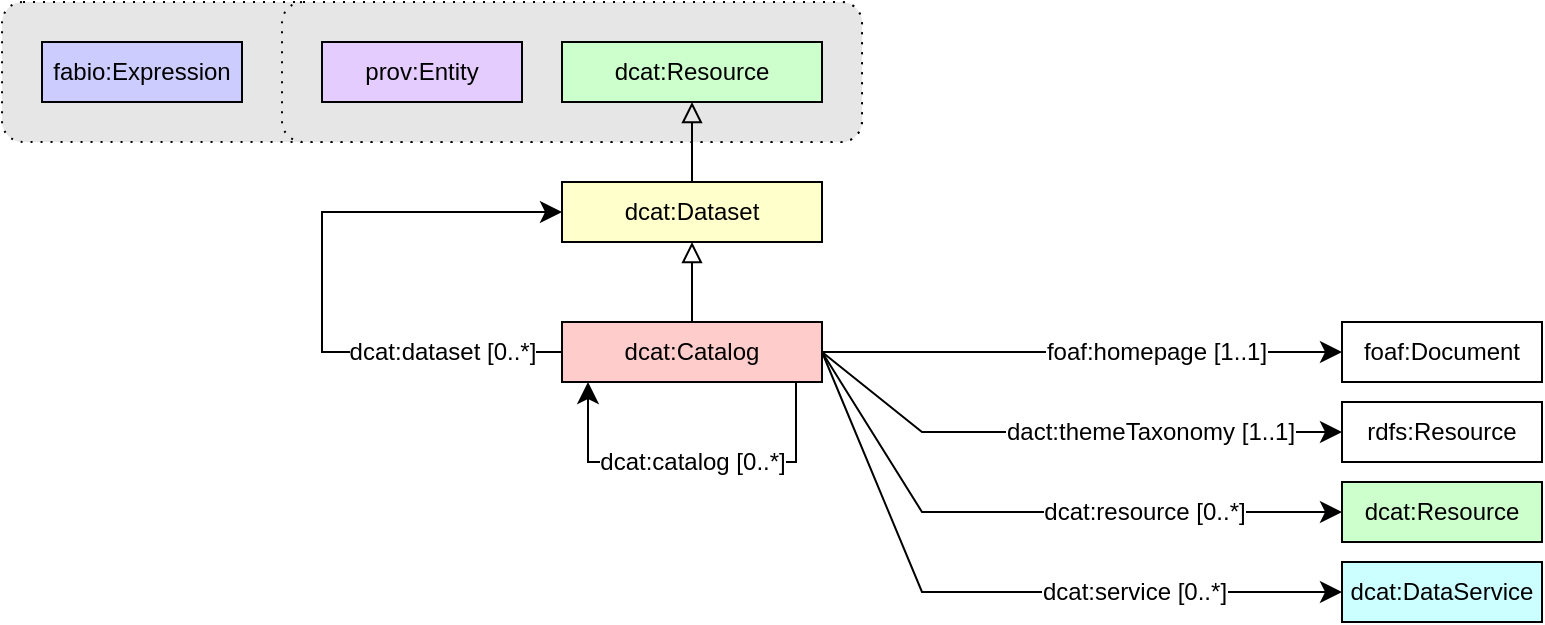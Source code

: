 <mxfile version="26.0.9">
  <diagram name="Page-1" id="--DOV0RG8Ej1QMjdcnZa">
    <mxGraphModel dx="2261" dy="884" grid="1" gridSize="10" guides="1" tooltips="1" connect="1" arrows="1" fold="1" page="1" pageScale="1" pageWidth="827" pageHeight="1169" math="0" shadow="0">
      <root>
        <mxCell id="0" />
        <mxCell id="1" parent="0" />
        <mxCell id="fvbagBZ8iALMzKfYEMuw-1" value="" style="endArrow=classic;html=1;exitX=1;exitY=0.5;exitDx=0;exitDy=0;entryX=0;entryY=0.5;entryDx=0;entryDy=0;endSize=8;arcSize=0;rounded=0;" parent="1" source="fvbagBZ8iALMzKfYEMuw-26" target="fvbagBZ8iALMzKfYEMuw-7" edge="1">
          <mxGeometry width="50" height="50" relative="1" as="geometry">
            <mxPoint x="240" y="365" as="sourcePoint" />
            <mxPoint x="429" y="375" as="targetPoint" />
          </mxGeometry>
        </mxCell>
        <mxCell id="fvbagBZ8iALMzKfYEMuw-2" value="&lt;div&gt;foaf:homepage [1..1]&lt;/div&gt;" style="text;html=1;align=center;verticalAlign=middle;resizable=0;points=[];labelBackgroundColor=#ffffff;" parent="fvbagBZ8iALMzKfYEMuw-1" vertex="1" connectable="0">
          <mxGeometry x="-0.127" relative="1" as="geometry">
            <mxPoint x="53" as="offset" />
          </mxGeometry>
        </mxCell>
        <mxCell id="fvbagBZ8iALMzKfYEMuw-3" value="" style="endArrow=classic;html=1;exitX=1;exitY=0.5;exitDx=0;exitDy=0;entryX=0;entryY=0.5;entryDx=0;entryDy=0;endSize=8;arcSize=0;rounded=0;" parent="1" source="fvbagBZ8iALMzKfYEMuw-26" target="fvbagBZ8iALMzKfYEMuw-8" edge="1">
          <mxGeometry width="50" height="50" relative="1" as="geometry">
            <mxPoint x="240" y="365" as="sourcePoint" />
            <mxPoint x="530" y="425" as="targetPoint" />
            <Array as="points">
              <mxPoint x="320" y="405" />
            </Array>
          </mxGeometry>
        </mxCell>
        <mxCell id="fvbagBZ8iALMzKfYEMuw-4" value="&lt;div&gt;dact:themeTaxonomy [1..1]&lt;/div&gt;" style="text;html=1;align=center;verticalAlign=middle;resizable=0;points=[];labelBackgroundColor=#ffffff;" parent="fvbagBZ8iALMzKfYEMuw-3" vertex="1" connectable="0">
          <mxGeometry x="-0.127" relative="1" as="geometry">
            <mxPoint x="58" as="offset" />
          </mxGeometry>
        </mxCell>
        <mxCell id="fvbagBZ8iALMzKfYEMuw-5" value="" style="endArrow=classic;html=1;exitX=1;exitY=0.5;exitDx=0;exitDy=0;endSize=8;arcSize=0;rounded=0;entryX=0;entryY=0.5;entryDx=0;entryDy=0;" parent="1" source="fvbagBZ8iALMzKfYEMuw-26" target="fvbagBZ8iALMzKfYEMuw-18" edge="1">
          <mxGeometry width="50" height="50" relative="1" as="geometry">
            <mxPoint x="240" y="365" as="sourcePoint" />
            <mxPoint x="530" y="505" as="targetPoint" />
            <Array as="points">
              <mxPoint x="320" y="445" />
            </Array>
          </mxGeometry>
        </mxCell>
        <mxCell id="fvbagBZ8iALMzKfYEMuw-6" value="&lt;div&gt;dcat:resource [0..*]&lt;/div&gt;" style="text;html=1;align=center;verticalAlign=middle;resizable=0;points=[];labelBackgroundColor=#ffffff;" parent="fvbagBZ8iALMzKfYEMuw-5" vertex="1" connectable="0">
          <mxGeometry x="-0.127" relative="1" as="geometry">
            <mxPoint x="72" as="offset" />
          </mxGeometry>
        </mxCell>
        <mxCell id="fvbagBZ8iALMzKfYEMuw-7" value="foaf:Document" style="rounded=0;whiteSpace=wrap;html=1;snapToPoint=1;points=[[0.1,0],[0.2,0],[0.3,0],[0.4,0],[0.5,0],[0.6,0],[0.7,0],[0.8,0],[0.9,0],[0,0.1],[0,0.3],[0,0.5],[0,0.7],[0,0.9],[0.1,1],[0.2,1],[0.3,1],[0.4,1],[0.5,1],[0.6,1],[0.7,1],[0.8,1],[0.9,1],[1,0.1],[1,0.3],[1,0.5],[1,0.7],[1,0.9]];" parent="1" vertex="1">
          <mxGeometry x="530" y="350" width="100" height="30" as="geometry" />
        </mxCell>
        <mxCell id="fvbagBZ8iALMzKfYEMuw-8" value="rdfs:Resource" style="rounded=0;whiteSpace=wrap;html=1;snapToPoint=1;points=[[0.1,0],[0.2,0],[0.3,0],[0.4,0],[0.5,0],[0.6,0],[0.7,0],[0.8,0],[0.9,0],[0,0.1],[0,0.3],[0,0.5],[0,0.7],[0,0.9],[0.1,1],[0.2,1],[0.3,1],[0.4,1],[0.5,1],[0.6,1],[0.7,1],[0.8,1],[0.9,1],[1,0.1],[1,0.3],[1,0.5],[1,0.7],[1,0.9]];" parent="1" vertex="1">
          <mxGeometry x="530" y="390" width="100" height="30" as="geometry" />
        </mxCell>
        <mxCell id="fvbagBZ8iALMzKfYEMuw-9" value="" style="endArrow=classic;html=1;exitX=0;exitY=0.5;exitDx=0;exitDy=0;entryX=0;entryY=0.5;entryDx=0;entryDy=0;endSize=8;arcSize=0;rounded=0;" parent="1" source="fvbagBZ8iALMzKfYEMuw-26" target="fvbagBZ8iALMzKfYEMuw-17" edge="1">
          <mxGeometry width="50" height="50" relative="1" as="geometry">
            <mxPoint x="240" y="365" as="sourcePoint" />
            <mxPoint x="439" y="575" as="targetPoint" />
            <Array as="points">
              <mxPoint x="20" y="365" />
              <mxPoint x="20" y="295" />
            </Array>
          </mxGeometry>
        </mxCell>
        <mxCell id="fvbagBZ8iALMzKfYEMuw-10" value="&lt;div&gt;dcat:dataset [0..*]&lt;/div&gt;" style="text;html=1;align=center;verticalAlign=middle;resizable=0;points=[];labelBackgroundColor=#ffffff;" parent="fvbagBZ8iALMzKfYEMuw-9" vertex="1" connectable="0">
          <mxGeometry x="-0.127" relative="1" as="geometry">
            <mxPoint x="60" y="15" as="offset" />
          </mxGeometry>
        </mxCell>
        <mxCell id="fvbagBZ8iALMzKfYEMuw-12" value="" style="endArrow=classic;html=1;exitX=1;exitY=0.5;exitDx=0;exitDy=0;entryX=0;entryY=0.5;entryDx=0;entryDy=0;endSize=8;arcSize=0;rounded=0;" parent="1" source="fvbagBZ8iALMzKfYEMuw-26" target="fvbagBZ8iALMzKfYEMuw-14" edge="1">
          <mxGeometry width="50" height="50" relative="1" as="geometry">
            <mxPoint x="240" y="365" as="sourcePoint" />
            <mxPoint x="439" y="690" as="targetPoint" />
            <Array as="points">
              <mxPoint x="320" y="485" />
            </Array>
          </mxGeometry>
        </mxCell>
        <mxCell id="fvbagBZ8iALMzKfYEMuw-13" value="&lt;div&gt;dcat:service [0..*]&lt;/div&gt;" style="text;html=1;align=center;verticalAlign=middle;resizable=0;points=[];labelBackgroundColor=#ffffff;" parent="fvbagBZ8iALMzKfYEMuw-12" vertex="1" connectable="0">
          <mxGeometry x="-0.127" relative="1" as="geometry">
            <mxPoint x="87" as="offset" />
          </mxGeometry>
        </mxCell>
        <mxCell id="fvbagBZ8iALMzKfYEMuw-14" value="dcat:DataService" style="rounded=0;whiteSpace=wrap;html=1;snapToPoint=1;points=[[0.1,0],[0.2,0],[0.3,0],[0.4,0],[0.5,0],[0.6,0],[0.7,0],[0.8,0],[0.9,0],[0,0.1],[0,0.3],[0,0.5],[0,0.7],[0,0.9],[0.1,1],[0.2,1],[0.3,1],[0.4,1],[0.5,1],[0.6,1],[0.7,1],[0.8,1],[0.9,1],[1,0.1],[1,0.3],[1,0.5],[1,0.7],[1,0.9]];fillColor=#CCFFFF;" parent="1" vertex="1">
          <mxGeometry x="530" y="470" width="100" height="30" as="geometry" />
        </mxCell>
        <mxCell id="fvbagBZ8iALMzKfYEMuw-18" value="dcat:Resource" style="rounded=0;whiteSpace=wrap;html=1;snapToPoint=1;points=[[0.1,0],[0.2,0],[0.3,0],[0.4,0],[0.5,0],[0.6,0],[0.7,0],[0.8,0],[0.9,0],[0,0.1],[0,0.3],[0,0.5],[0,0.7],[0,0.9],[0.1,1],[0.2,1],[0.3,1],[0.4,1],[0.5,1],[0.6,1],[0.7,1],[0.8,1],[0.9,1],[1,0.1],[1,0.3],[1,0.5],[1,0.7],[1,0.9]];fillColor=#CCFFCC;" parent="1" vertex="1">
          <mxGeometry x="530" y="430" width="100" height="30" as="geometry" />
        </mxCell>
        <mxCell id="fvbagBZ8iALMzKfYEMuw-19" value="" style="rounded=1;whiteSpace=wrap;html=1;snapToPoint=1;points=[[0.1,0],[0.2,0],[0.3,0],[0.4,0],[0.5,0],[0.6,0],[0.7,0],[0.8,0],[0.9,0],[0,0.1],[0,0.3],[0,0.5],[0,0.7],[0,0.9],[0.1,1],[0.2,1],[0.3,1],[0.4,1],[0.5,1],[0.6,1],[0.7,1],[0.8,1],[0.9,1],[1,0.1],[1,0.3],[1,0.5],[1,0.7],[1,0.9]];fillColor=#E6E6E6;dashed=1;dashPattern=1 4;" parent="1" vertex="1">
          <mxGeometry x="-140" y="190" width="430" height="70" as="geometry" />
        </mxCell>
        <mxCell id="fvbagBZ8iALMzKfYEMuw-20" value="" style="rounded=1;whiteSpace=wrap;html=1;snapToPoint=1;points=[[0.1,0],[0.2,0],[0.3,0],[0.4,0],[0.5,0],[0.6,0],[0.7,0],[0.8,0],[0.9,0],[0,0.1],[0,0.3],[0,0.5],[0,0.7],[0,0.9],[0.1,1],[0.2,1],[0.3,1],[0.4,1],[0.5,1],[0.6,1],[0.7,1],[0.8,1],[0.9,1],[1,0.1],[1,0.3],[1,0.5],[1,0.7],[1,0.9]];fillColor=#E6E6E6;dashed=1;dashPattern=1 4;" parent="1" vertex="1">
          <mxGeometry y="190" width="290" height="70" as="geometry" />
        </mxCell>
        <mxCell id="fvbagBZ8iALMzKfYEMuw-21" value="prov:Entity" style="rounded=0;whiteSpace=wrap;html=1;snapToPoint=1;points=[[0.1,0],[0.2,0],[0.3,0],[0.4,0],[0.5,0],[0.6,0],[0.7,0],[0.8,0],[0.9,0],[0,0.1],[0,0.3],[0,0.5],[0,0.7],[0,0.9],[0.1,1],[0.2,1],[0.3,1],[0.4,1],[0.5,1],[0.6,1],[0.7,1],[0.8,1],[0.9,1],[1,0.1],[1,0.3],[1,0.5],[1,0.7],[1,0.9]];fillColor=#E5CCFF;" parent="1" vertex="1">
          <mxGeometry x="20" y="210" width="100" height="30" as="geometry" />
        </mxCell>
        <mxCell id="fvbagBZ8iALMzKfYEMuw-22" value="fabio:Expression" style="rounded=0;whiteSpace=wrap;html=1;snapToPoint=1;points=[[0.1,0],[0.2,0],[0.3,0],[0.4,0],[0.5,0],[0.6,0],[0.7,0],[0.8,0],[0.9,0],[0,0.1],[0,0.3],[0,0.5],[0,0.7],[0,0.9],[0.1,1],[0.2,1],[0.3,1],[0.4,1],[0.5,1],[0.6,1],[0.7,1],[0.8,1],[0.9,1],[1,0.1],[1,0.3],[1,0.5],[1,0.7],[1,0.9]];fillColor=#CCCCFF;" parent="1" vertex="1">
          <mxGeometry x="-120" y="210" width="100" height="30" as="geometry" />
        </mxCell>
        <mxCell id="fvbagBZ8iALMzKfYEMuw-23" value="dcat:Resource" style="rounded=0;whiteSpace=wrap;html=1;snapToPoint=1;points=[[0.1,0],[0.2,0],[0.3,0],[0.4,0],[0.5,0],[0.6,0],[0.7,0],[0.8,0],[0.9,0],[0,0.1],[0,0.3],[0,0.5],[0,0.7],[0,0.9],[0.1,1],[0.2,1],[0.3,1],[0.4,1],[0.5,1],[0.6,1],[0.7,1],[0.8,1],[0.9,1],[1,0.1],[1,0.3],[1,0.5],[1,0.7],[1,0.9]];fillColor=#CCFFCC;" parent="1" vertex="1">
          <mxGeometry x="140" y="210" width="130" height="30" as="geometry" />
        </mxCell>
        <mxCell id="fvbagBZ8iALMzKfYEMuw-24" value="" style="endArrow=block;html=1;fontColor=#000099;exitX=0.5;exitY=0;exitDx=0;exitDy=0;endFill=0;entryX=0.5;entryY=1;entryDx=0;entryDy=0;endSize=8;arcSize=0;rounded=0;" parent="1" source="fvbagBZ8iALMzKfYEMuw-17" target="fvbagBZ8iALMzKfYEMuw-23" edge="1">
          <mxGeometry width="50" height="50" relative="1" as="geometry">
            <mxPoint x="-80" y="415" as="sourcePoint" />
            <mxPoint x="-80" y="335" as="targetPoint" />
            <Array as="points" />
          </mxGeometry>
        </mxCell>
        <mxCell id="fvbagBZ8iALMzKfYEMuw-17" value="dcat:Dataset" style="rounded=0;whiteSpace=wrap;html=1;snapToPoint=1;points=[[0.1,0],[0.2,0],[0.3,0],[0.4,0],[0.5,0],[0.6,0],[0.7,0],[0.8,0],[0.9,0],[0,0.1],[0,0.3],[0,0.5],[0,0.7],[0,0.9],[0.1,1],[0.2,1],[0.3,1],[0.4,1],[0.5,1],[0.6,1],[0.7,1],[0.8,1],[0.9,1],[1,0.1],[1,0.3],[1,0.5],[1,0.7],[1,0.9]];fillColor=#FFFFCC;" parent="1" vertex="1">
          <mxGeometry x="140" y="280" width="130" height="30" as="geometry" />
        </mxCell>
        <mxCell id="fvbagBZ8iALMzKfYEMuw-25" value="" style="endArrow=block;html=1;fontColor=#000099;exitX=0.5;exitY=0;exitDx=0;exitDy=0;endFill=0;entryX=0.5;entryY=1;entryDx=0;entryDy=0;endSize=8;arcSize=0;rounded=0;" parent="1" source="fvbagBZ8iALMzKfYEMuw-26" target="fvbagBZ8iALMzKfYEMuw-17" edge="1">
          <mxGeometry width="50" height="50" relative="1" as="geometry">
            <mxPoint x="-80" y="485" as="sourcePoint" />
            <mxPoint x="135" y="310" as="targetPoint" />
            <Array as="points" />
          </mxGeometry>
        </mxCell>
        <mxCell id="fvbagBZ8iALMzKfYEMuw-26" value="dcat:Catalog" style="rounded=0;whiteSpace=wrap;html=1;snapToPoint=1;points=[[0.1,0],[0.2,0],[0.3,0],[0.4,0],[0.5,0],[0.6,0],[0.7,0],[0.8,0],[0.9,0],[0,0.1],[0,0.3],[0,0.5],[0,0.7],[0,0.9],[0.1,1],[0.2,1],[0.3,1],[0.4,1],[0.5,1],[0.6,1],[0.7,1],[0.8,1],[0.9,1],[1,0.1],[1,0.3],[1,0.5],[1,0.7],[1,0.9]];fillColor=#FFCCCC;" parent="1" vertex="1">
          <mxGeometry x="140" y="350" width="130" height="30" as="geometry" />
        </mxCell>
        <mxCell id="fvbagBZ8iALMzKfYEMuw-27" value="" style="endArrow=classic;html=1;exitX=0.9;exitY=1;exitDx=0;exitDy=0;endSize=8;arcSize=0;rounded=0;entryX=0.1;entryY=1;entryDx=0;entryDy=0;" parent="1" source="fvbagBZ8iALMzKfYEMuw-26" target="fvbagBZ8iALMzKfYEMuw-26" edge="1">
          <mxGeometry width="50" height="50" relative="1" as="geometry">
            <mxPoint x="240" y="410" as="sourcePoint" />
            <mxPoint x="510" y="570" as="targetPoint" />
            <Array as="points">
              <mxPoint x="257" y="420" />
              <mxPoint x="153" y="420" />
            </Array>
          </mxGeometry>
        </mxCell>
        <mxCell id="fvbagBZ8iALMzKfYEMuw-28" value="&lt;div&gt;dcat:catalog [0..*]&lt;/div&gt;" style="text;html=1;align=center;verticalAlign=middle;resizable=0;points=[];labelBackgroundColor=#ffffff;" parent="fvbagBZ8iALMzKfYEMuw-27" vertex="1" connectable="0">
          <mxGeometry x="-0.127" relative="1" as="geometry">
            <mxPoint x="-12" as="offset" />
          </mxGeometry>
        </mxCell>
      </root>
    </mxGraphModel>
  </diagram>
</mxfile>
